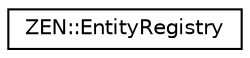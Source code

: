 digraph "Graphical Class Hierarchy"
{
 // LATEX_PDF_SIZE
  edge [fontname="Helvetica",fontsize="10",labelfontname="Helvetica",labelfontsize="10"];
  node [fontname="Helvetica",fontsize="10",shape=record];
  rankdir="LR";
  Node0 [label="ZEN::EntityRegistry",height=0.2,width=0.4,color="black", fillcolor="white", style="filled",URL="$classZEN_1_1EntityRegistry.html",tooltip=" "];
}
